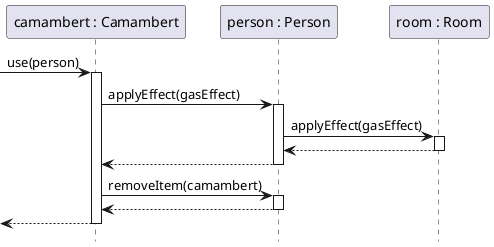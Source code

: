 @startuml camambert

hide footbox
autoactivate on

participant "camambert : Camambert" as c
participant "person : Person" as p
participant "room : Room" as r

[-> c : use(person)
    c -> p : applyEffect(gasEffect)
        p -> r : applyEffect(gasEffect)
        return 
    return
    c -> p : removeItem(camambert)
    return
return
@enduml